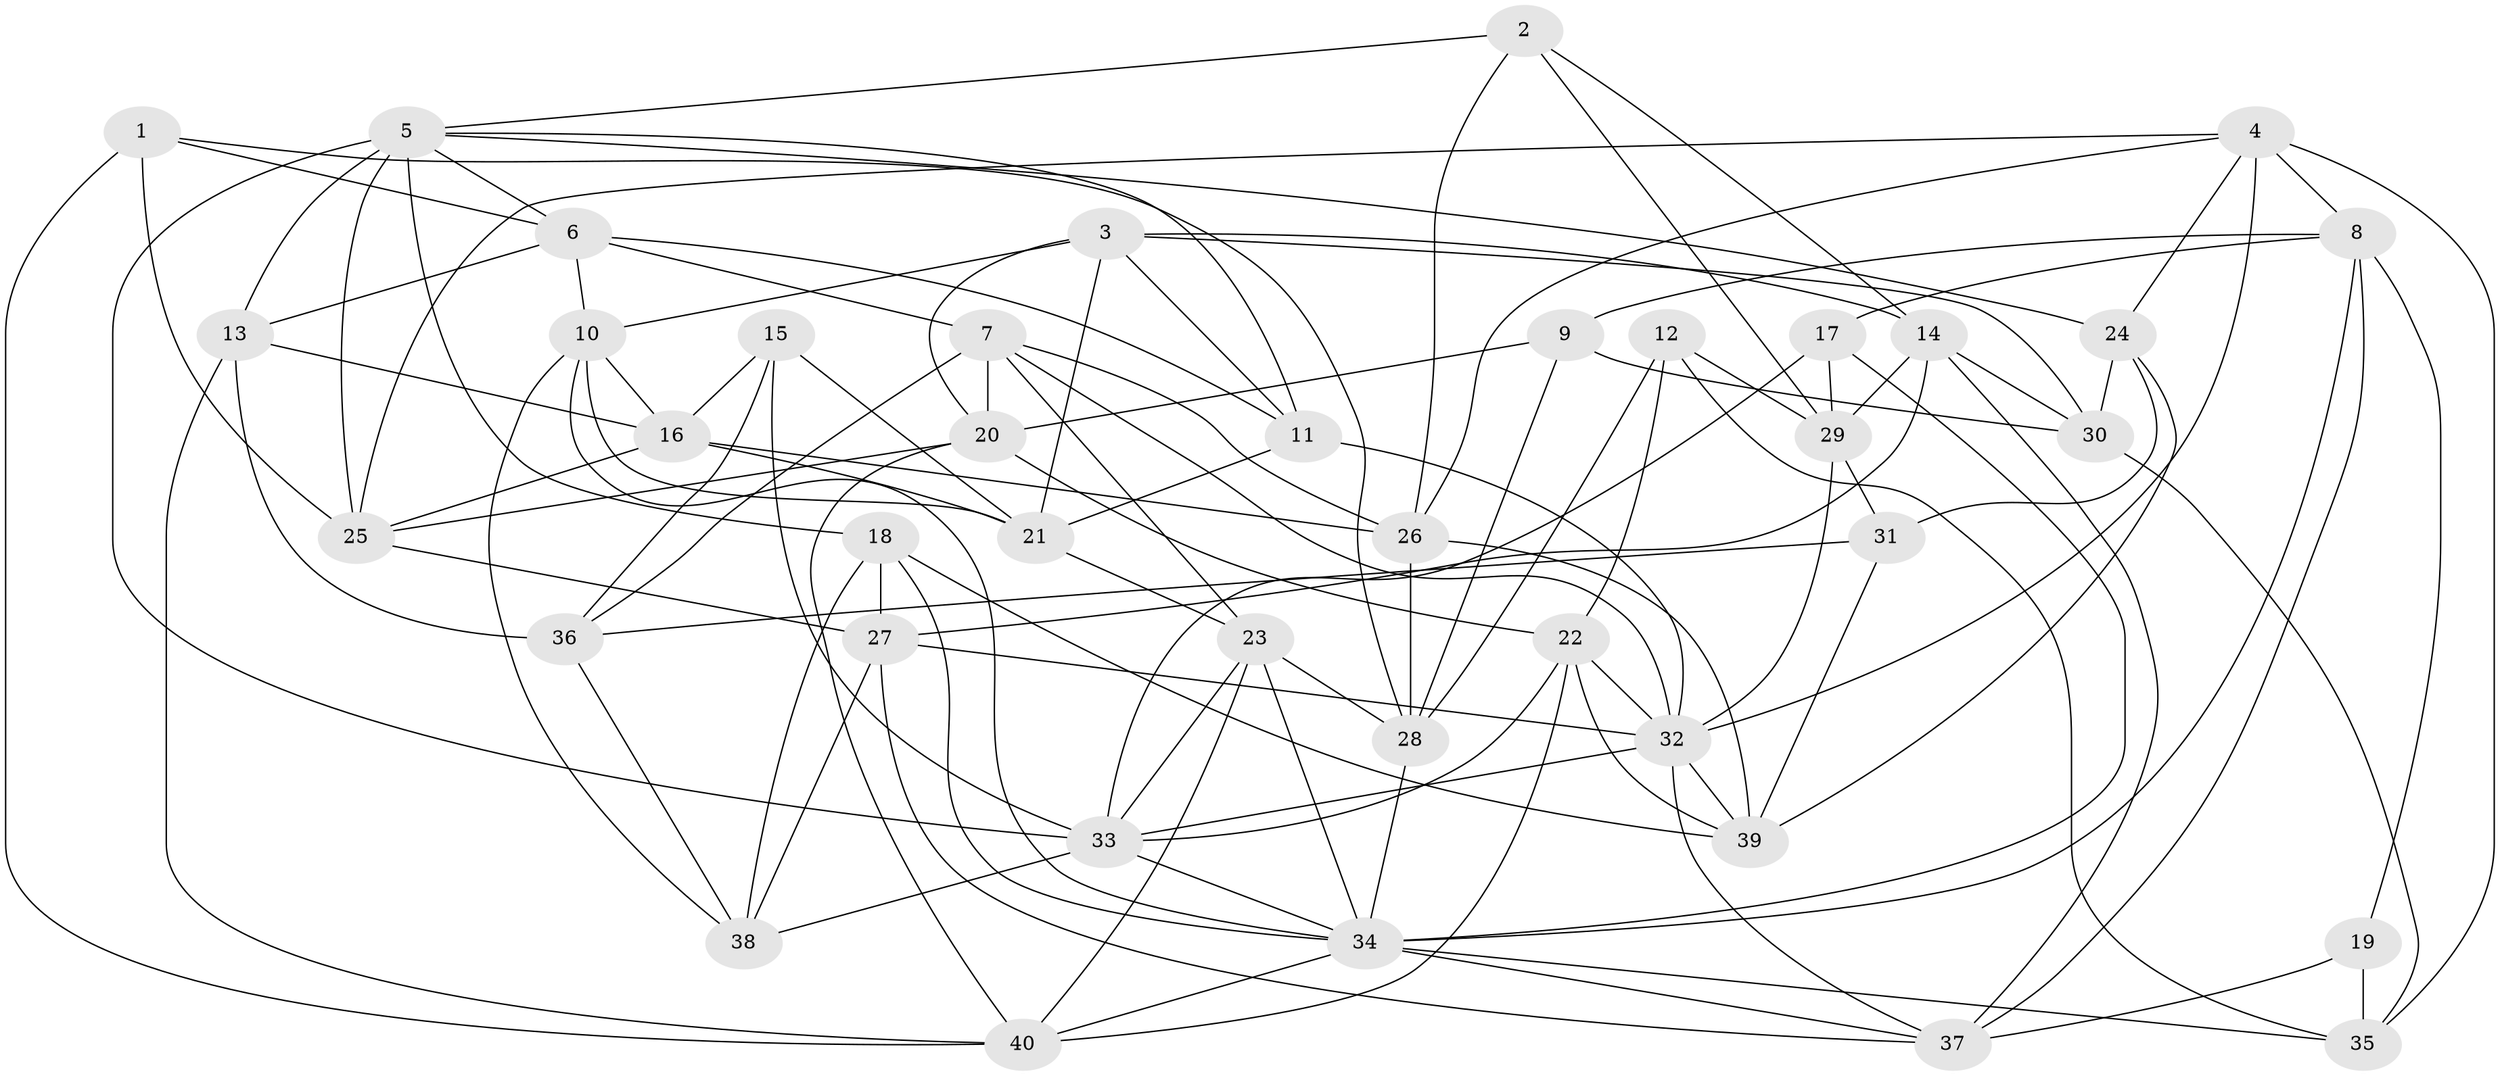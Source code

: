 // original degree distribution, {4: 1.0}
// Generated by graph-tools (version 1.1) at 2025/26/03/09/25 03:26:52]
// undirected, 40 vertices, 113 edges
graph export_dot {
graph [start="1"]
  node [color=gray90,style=filled];
  1;
  2;
  3;
  4;
  5;
  6;
  7;
  8;
  9;
  10;
  11;
  12;
  13;
  14;
  15;
  16;
  17;
  18;
  19;
  20;
  21;
  22;
  23;
  24;
  25;
  26;
  27;
  28;
  29;
  30;
  31;
  32;
  33;
  34;
  35;
  36;
  37;
  38;
  39;
  40;
  1 -- 6 [weight=1.0];
  1 -- 25 [weight=1.0];
  1 -- 28 [weight=1.0];
  1 -- 40 [weight=1.0];
  2 -- 5 [weight=1.0];
  2 -- 14 [weight=1.0];
  2 -- 26 [weight=1.0];
  2 -- 29 [weight=1.0];
  3 -- 10 [weight=1.0];
  3 -- 11 [weight=1.0];
  3 -- 14 [weight=1.0];
  3 -- 20 [weight=1.0];
  3 -- 21 [weight=1.0];
  3 -- 30 [weight=1.0];
  4 -- 8 [weight=1.0];
  4 -- 24 [weight=1.0];
  4 -- 25 [weight=1.0];
  4 -- 26 [weight=1.0];
  4 -- 32 [weight=1.0];
  4 -- 35 [weight=1.0];
  5 -- 6 [weight=1.0];
  5 -- 11 [weight=1.0];
  5 -- 13 [weight=1.0];
  5 -- 18 [weight=1.0];
  5 -- 24 [weight=1.0];
  5 -- 25 [weight=1.0];
  5 -- 33 [weight=3.0];
  6 -- 7 [weight=1.0];
  6 -- 10 [weight=1.0];
  6 -- 11 [weight=1.0];
  6 -- 13 [weight=1.0];
  7 -- 20 [weight=1.0];
  7 -- 23 [weight=1.0];
  7 -- 26 [weight=1.0];
  7 -- 32 [weight=1.0];
  7 -- 36 [weight=1.0];
  8 -- 9 [weight=1.0];
  8 -- 17 [weight=1.0];
  8 -- 19 [weight=1.0];
  8 -- 34 [weight=1.0];
  8 -- 37 [weight=1.0];
  9 -- 20 [weight=1.0];
  9 -- 28 [weight=1.0];
  9 -- 30 [weight=1.0];
  10 -- 16 [weight=1.0];
  10 -- 21 [weight=1.0];
  10 -- 34 [weight=1.0];
  10 -- 38 [weight=1.0];
  11 -- 21 [weight=1.0];
  11 -- 32 [weight=2.0];
  12 -- 22 [weight=1.0];
  12 -- 28 [weight=1.0];
  12 -- 29 [weight=1.0];
  12 -- 35 [weight=1.0];
  13 -- 16 [weight=1.0];
  13 -- 36 [weight=2.0];
  13 -- 40 [weight=1.0];
  14 -- 27 [weight=1.0];
  14 -- 29 [weight=1.0];
  14 -- 30 [weight=1.0];
  14 -- 37 [weight=1.0];
  15 -- 16 [weight=1.0];
  15 -- 21 [weight=1.0];
  15 -- 33 [weight=1.0];
  15 -- 36 [weight=1.0];
  16 -- 21 [weight=1.0];
  16 -- 25 [weight=1.0];
  16 -- 26 [weight=1.0];
  17 -- 29 [weight=1.0];
  17 -- 33 [weight=1.0];
  17 -- 34 [weight=1.0];
  18 -- 27 [weight=1.0];
  18 -- 34 [weight=1.0];
  18 -- 38 [weight=2.0];
  18 -- 39 [weight=1.0];
  19 -- 35 [weight=2.0];
  19 -- 37 [weight=1.0];
  20 -- 22 [weight=1.0];
  20 -- 25 [weight=1.0];
  20 -- 40 [weight=1.0];
  21 -- 23 [weight=1.0];
  22 -- 32 [weight=1.0];
  22 -- 33 [weight=1.0];
  22 -- 39 [weight=1.0];
  22 -- 40 [weight=1.0];
  23 -- 28 [weight=1.0];
  23 -- 33 [weight=1.0];
  23 -- 34 [weight=1.0];
  23 -- 40 [weight=1.0];
  24 -- 30 [weight=2.0];
  24 -- 31 [weight=1.0];
  24 -- 39 [weight=1.0];
  25 -- 27 [weight=1.0];
  26 -- 28 [weight=1.0];
  26 -- 39 [weight=1.0];
  27 -- 32 [weight=1.0];
  27 -- 37 [weight=1.0];
  27 -- 38 [weight=1.0];
  28 -- 34 [weight=1.0];
  29 -- 31 [weight=1.0];
  29 -- 32 [weight=1.0];
  30 -- 35 [weight=1.0];
  31 -- 36 [weight=1.0];
  31 -- 39 [weight=1.0];
  32 -- 33 [weight=1.0];
  32 -- 37 [weight=1.0];
  32 -- 39 [weight=1.0];
  33 -- 34 [weight=1.0];
  33 -- 38 [weight=1.0];
  34 -- 35 [weight=1.0];
  34 -- 37 [weight=1.0];
  34 -- 40 [weight=1.0];
  36 -- 38 [weight=1.0];
}
